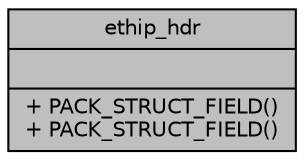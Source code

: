digraph "ethip_hdr"
{
 // LATEX_PDF_SIZE
  edge [fontname="Helvetica",fontsize="10",labelfontname="Helvetica",labelfontsize="10"];
  node [fontname="Helvetica",fontsize="10",shape=record];
  Node1 [label="{ethip_hdr\n||+ PACK_STRUCT_FIELD()\l+ PACK_STRUCT_FIELD()\l}",height=0.2,width=0.4,color="black", fillcolor="grey75", style="filled", fontcolor="black",tooltip=" "];
}
